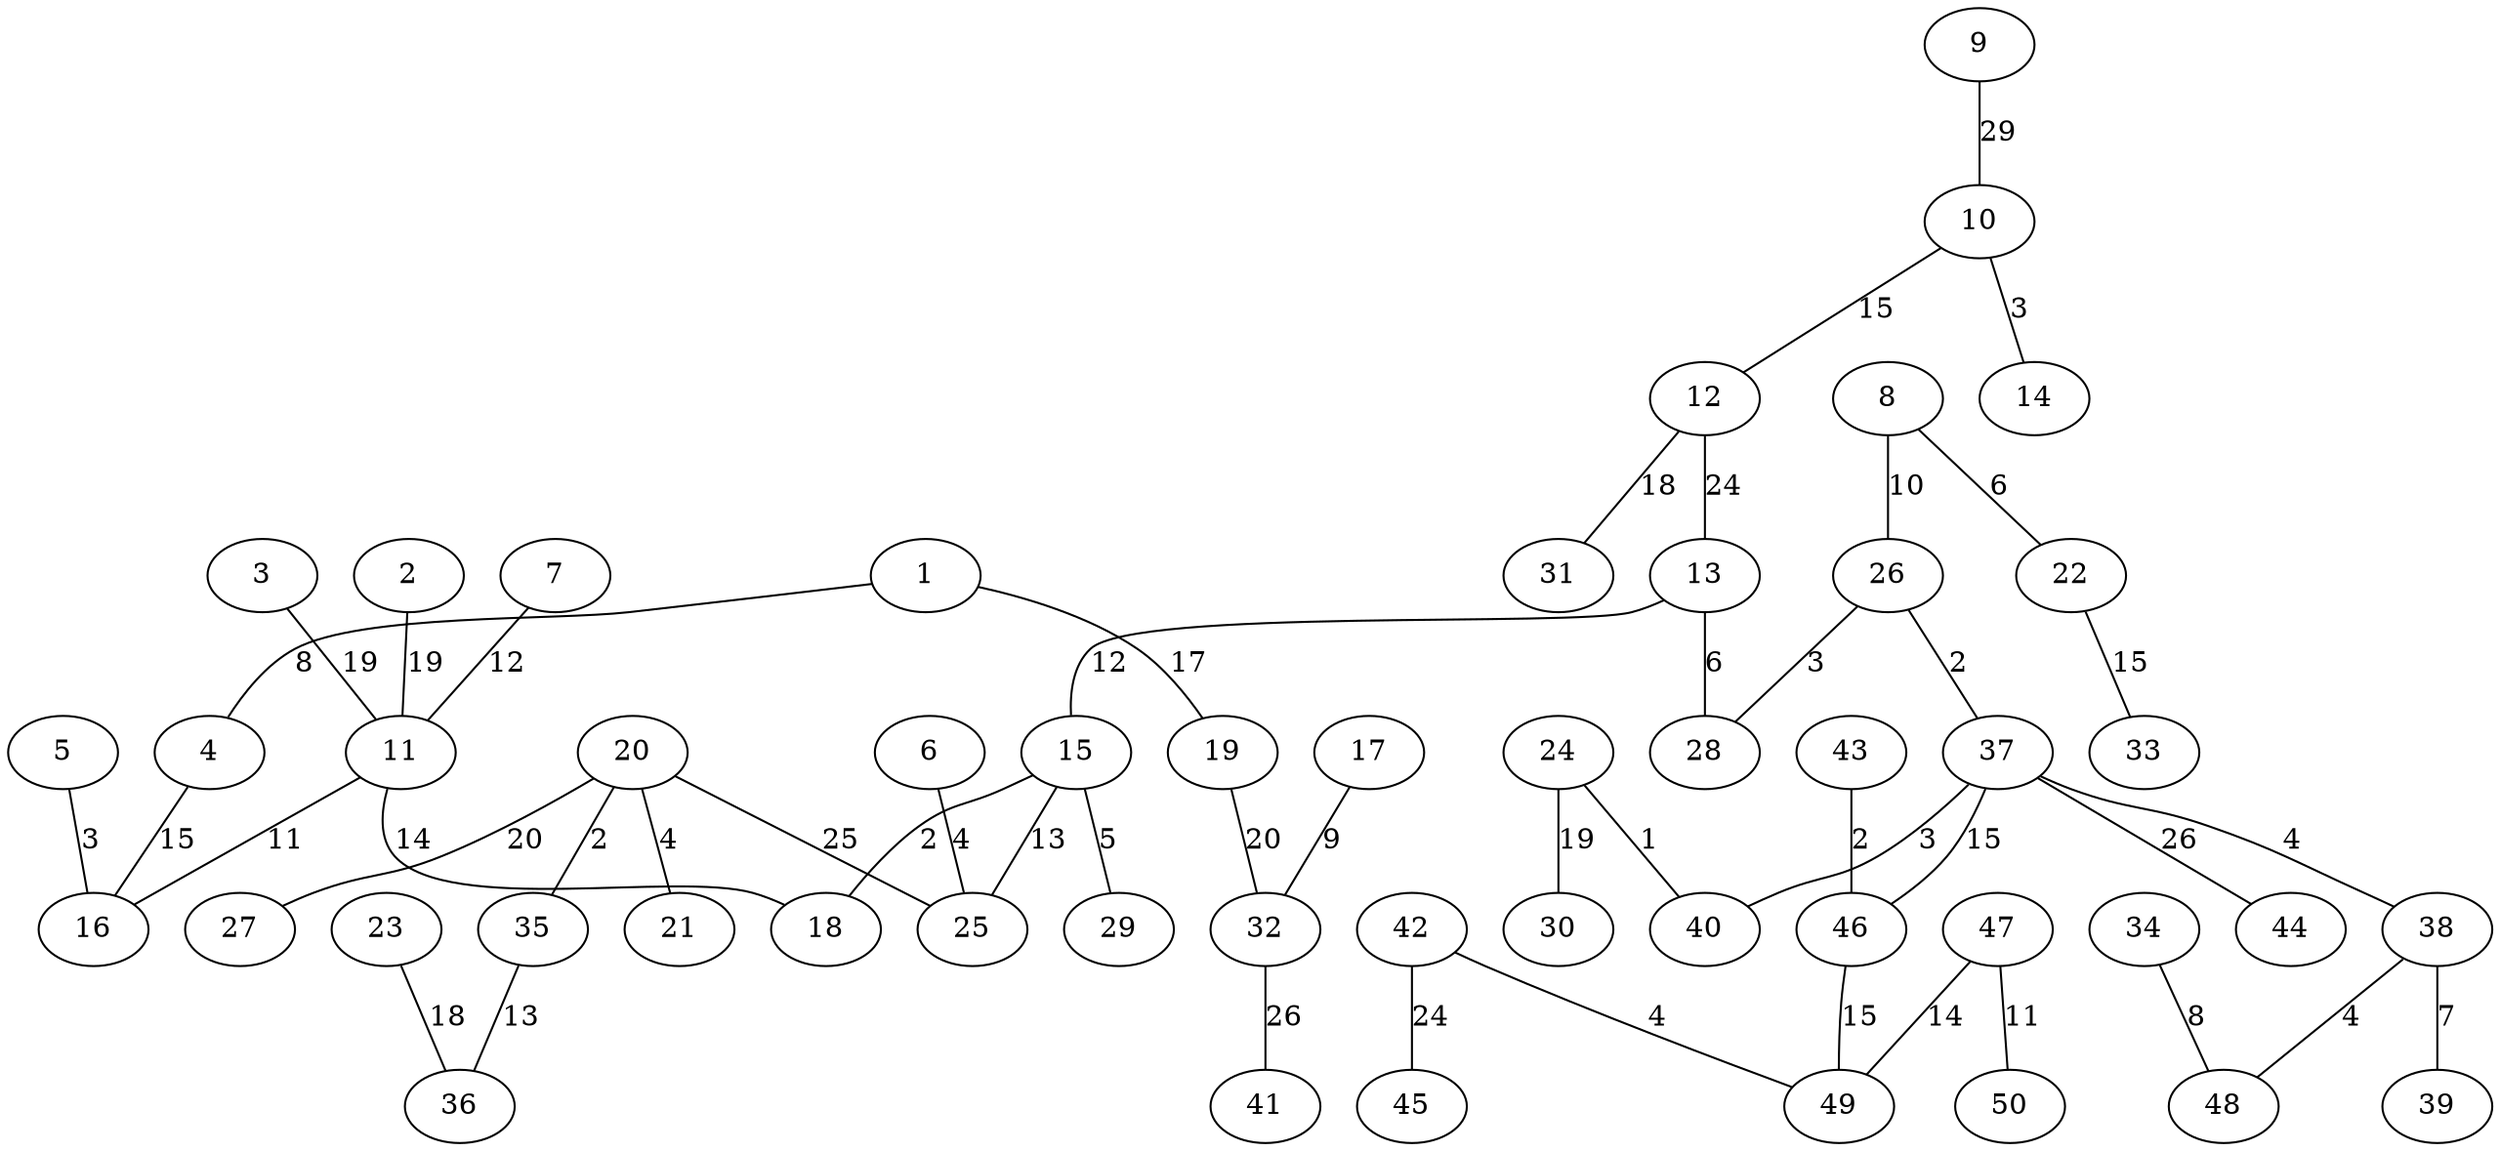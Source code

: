 graph MST {
    "1";
    "2";
    "3";
    "4";
    "5";
    "6";
    "7";
    "8";
    "9";
    "10";
    "11";
    "12";
    "13";
    "14";
    "15";
    "16";
    "17";
    "18";
    "19";
    "20";
    "21";
    "22";
    "23";
    "24";
    "25";
    "26";
    "27";
    "28";
    "29";
    "30";
    "31";
    "32";
    "33";
    "34";
    "35";
    "36";
    "37";
    "38";
    "39";
    "40";
    "41";
    "42";
    "43";
    "44";
    "45";
    "46";
    "47";
    "48";
    "49";
    "50";
    "24" -- "40" [label="1"];
    "15" -- "18" [label="2"];
    "20" -- "35" [label="2"];
    "26" -- "37" [label="2"];
    "43" -- "46" [label="2"];
    "5" -- "16" [label="3"];
    "10" -- "14" [label="3"];
    "26" -- "28" [label="3"];
    "37" -- "40" [label="3"];
    "6" -- "25" [label="4"];
    "20" -- "21" [label="4"];
    "37" -- "38" [label="4"];
    "38" -- "48" [label="4"];
    "42" -- "49" [label="4"];
    "15" -- "29" [label="5"];
    "8" -- "22" [label="6"];
    "13" -- "28" [label="6"];
    "38" -- "39" [label="7"];
    "1" -- "4" [label="8"];
    "34" -- "48" [label="8"];
    "17" -- "32" [label="9"];
    "8" -- "26" [label="10"];
    "11" -- "16" [label="11"];
    "47" -- "50" [label="11"];
    "7" -- "11" [label="12"];
    "13" -- "15" [label="12"];
    "15" -- "25" [label="13"];
    "35" -- "36" [label="13"];
    "11" -- "18" [label="14"];
    "47" -- "49" [label="14"];
    "4" -- "16" [label="15"];
    "10" -- "12" [label="15"];
    "22" -- "33" [label="15"];
    "37" -- "46" [label="15"];
    "46" -- "49" [label="15"];
    "1" -- "19" [label="17"];
    "12" -- "31" [label="18"];
    "23" -- "36" [label="18"];
    "2" -- "11" [label="19"];
    "3" -- "11" [label="19"];
    "24" -- "30" [label="19"];
    "19" -- "32" [label="20"];
    "20" -- "27" [label="20"];
    "12" -- "13" [label="24"];
    "42" -- "45" [label="24"];
    "20" -- "25" [label="25"];
    "32" -- "41" [label="26"];
    "37" -- "44" [label="26"];
    "9" -- "10" [label="29"];
}
